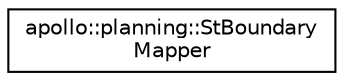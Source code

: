 digraph "Graphical Class Hierarchy"
{
  edge [fontname="Helvetica",fontsize="10",labelfontname="Helvetica",labelfontsize="10"];
  node [fontname="Helvetica",fontsize="10",shape=record];
  rankdir="LR";
  Node1 [label="apollo::planning::StBoundary\lMapper",height=0.2,width=0.4,color="black", fillcolor="white", style="filled",URL="$classapollo_1_1planning_1_1StBoundaryMapper.html"];
}
